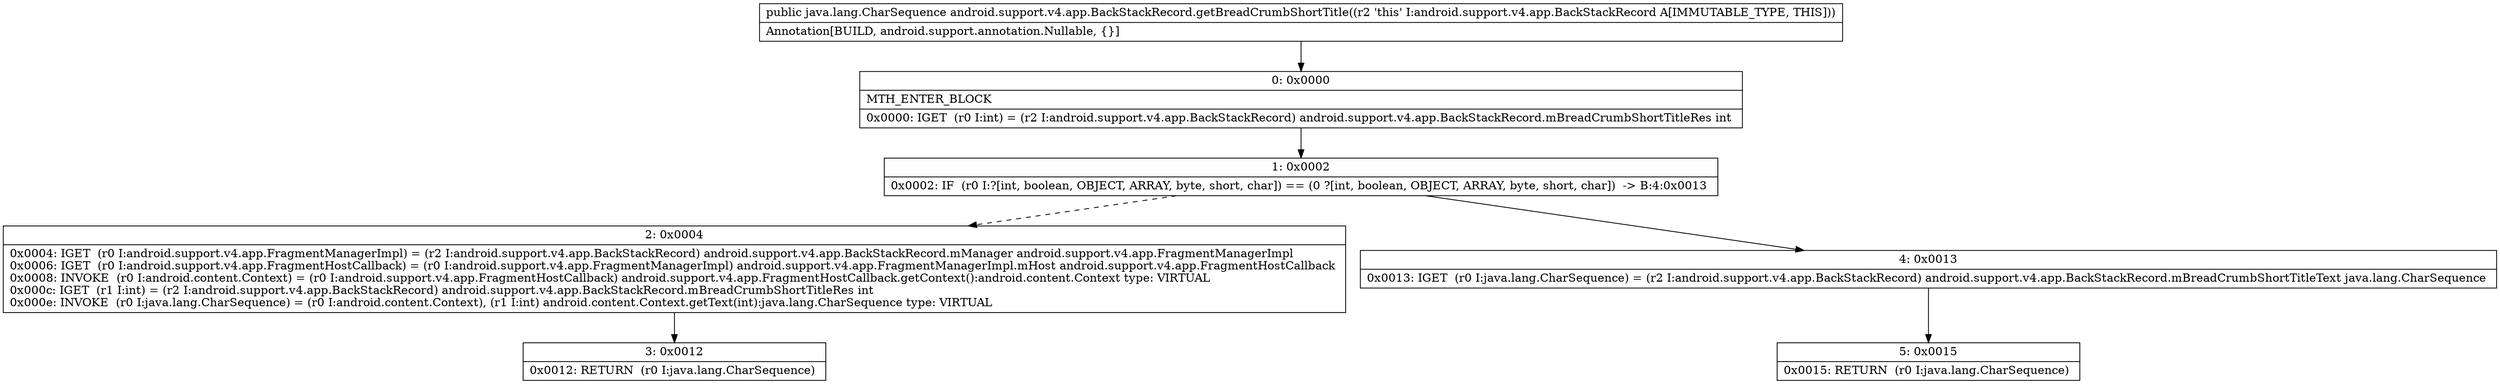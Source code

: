 digraph "CFG forandroid.support.v4.app.BackStackRecord.getBreadCrumbShortTitle()Ljava\/lang\/CharSequence;" {
Node_0 [shape=record,label="{0\:\ 0x0000|MTH_ENTER_BLOCK\l|0x0000: IGET  (r0 I:int) = (r2 I:android.support.v4.app.BackStackRecord) android.support.v4.app.BackStackRecord.mBreadCrumbShortTitleRes int \l}"];
Node_1 [shape=record,label="{1\:\ 0x0002|0x0002: IF  (r0 I:?[int, boolean, OBJECT, ARRAY, byte, short, char]) == (0 ?[int, boolean, OBJECT, ARRAY, byte, short, char])  \-\> B:4:0x0013 \l}"];
Node_2 [shape=record,label="{2\:\ 0x0004|0x0004: IGET  (r0 I:android.support.v4.app.FragmentManagerImpl) = (r2 I:android.support.v4.app.BackStackRecord) android.support.v4.app.BackStackRecord.mManager android.support.v4.app.FragmentManagerImpl \l0x0006: IGET  (r0 I:android.support.v4.app.FragmentHostCallback) = (r0 I:android.support.v4.app.FragmentManagerImpl) android.support.v4.app.FragmentManagerImpl.mHost android.support.v4.app.FragmentHostCallback \l0x0008: INVOKE  (r0 I:android.content.Context) = (r0 I:android.support.v4.app.FragmentHostCallback) android.support.v4.app.FragmentHostCallback.getContext():android.content.Context type: VIRTUAL \l0x000c: IGET  (r1 I:int) = (r2 I:android.support.v4.app.BackStackRecord) android.support.v4.app.BackStackRecord.mBreadCrumbShortTitleRes int \l0x000e: INVOKE  (r0 I:java.lang.CharSequence) = (r0 I:android.content.Context), (r1 I:int) android.content.Context.getText(int):java.lang.CharSequence type: VIRTUAL \l}"];
Node_3 [shape=record,label="{3\:\ 0x0012|0x0012: RETURN  (r0 I:java.lang.CharSequence) \l}"];
Node_4 [shape=record,label="{4\:\ 0x0013|0x0013: IGET  (r0 I:java.lang.CharSequence) = (r2 I:android.support.v4.app.BackStackRecord) android.support.v4.app.BackStackRecord.mBreadCrumbShortTitleText java.lang.CharSequence \l}"];
Node_5 [shape=record,label="{5\:\ 0x0015|0x0015: RETURN  (r0 I:java.lang.CharSequence) \l}"];
MethodNode[shape=record,label="{public java.lang.CharSequence android.support.v4.app.BackStackRecord.getBreadCrumbShortTitle((r2 'this' I:android.support.v4.app.BackStackRecord A[IMMUTABLE_TYPE, THIS]))  | Annotation[BUILD, android.support.annotation.Nullable, \{\}]\l}"];
MethodNode -> Node_0;
Node_0 -> Node_1;
Node_1 -> Node_2[style=dashed];
Node_1 -> Node_4;
Node_2 -> Node_3;
Node_4 -> Node_5;
}

